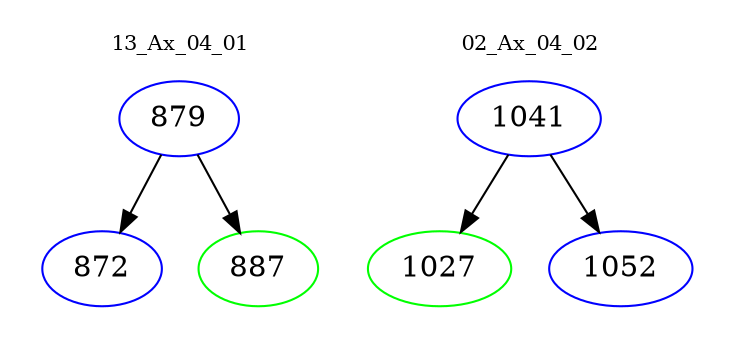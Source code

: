 digraph{
subgraph cluster_0 {
color = white
label = "13_Ax_04_01";
fontsize=10;
T0_879 [label="879", color="blue"]
T0_879 -> T0_872 [color="black"]
T0_872 [label="872", color="blue"]
T0_879 -> T0_887 [color="black"]
T0_887 [label="887", color="green"]
}
subgraph cluster_1 {
color = white
label = "02_Ax_04_02";
fontsize=10;
T1_1041 [label="1041", color="blue"]
T1_1041 -> T1_1027 [color="black"]
T1_1027 [label="1027", color="green"]
T1_1041 -> T1_1052 [color="black"]
T1_1052 [label="1052", color="blue"]
}
}
